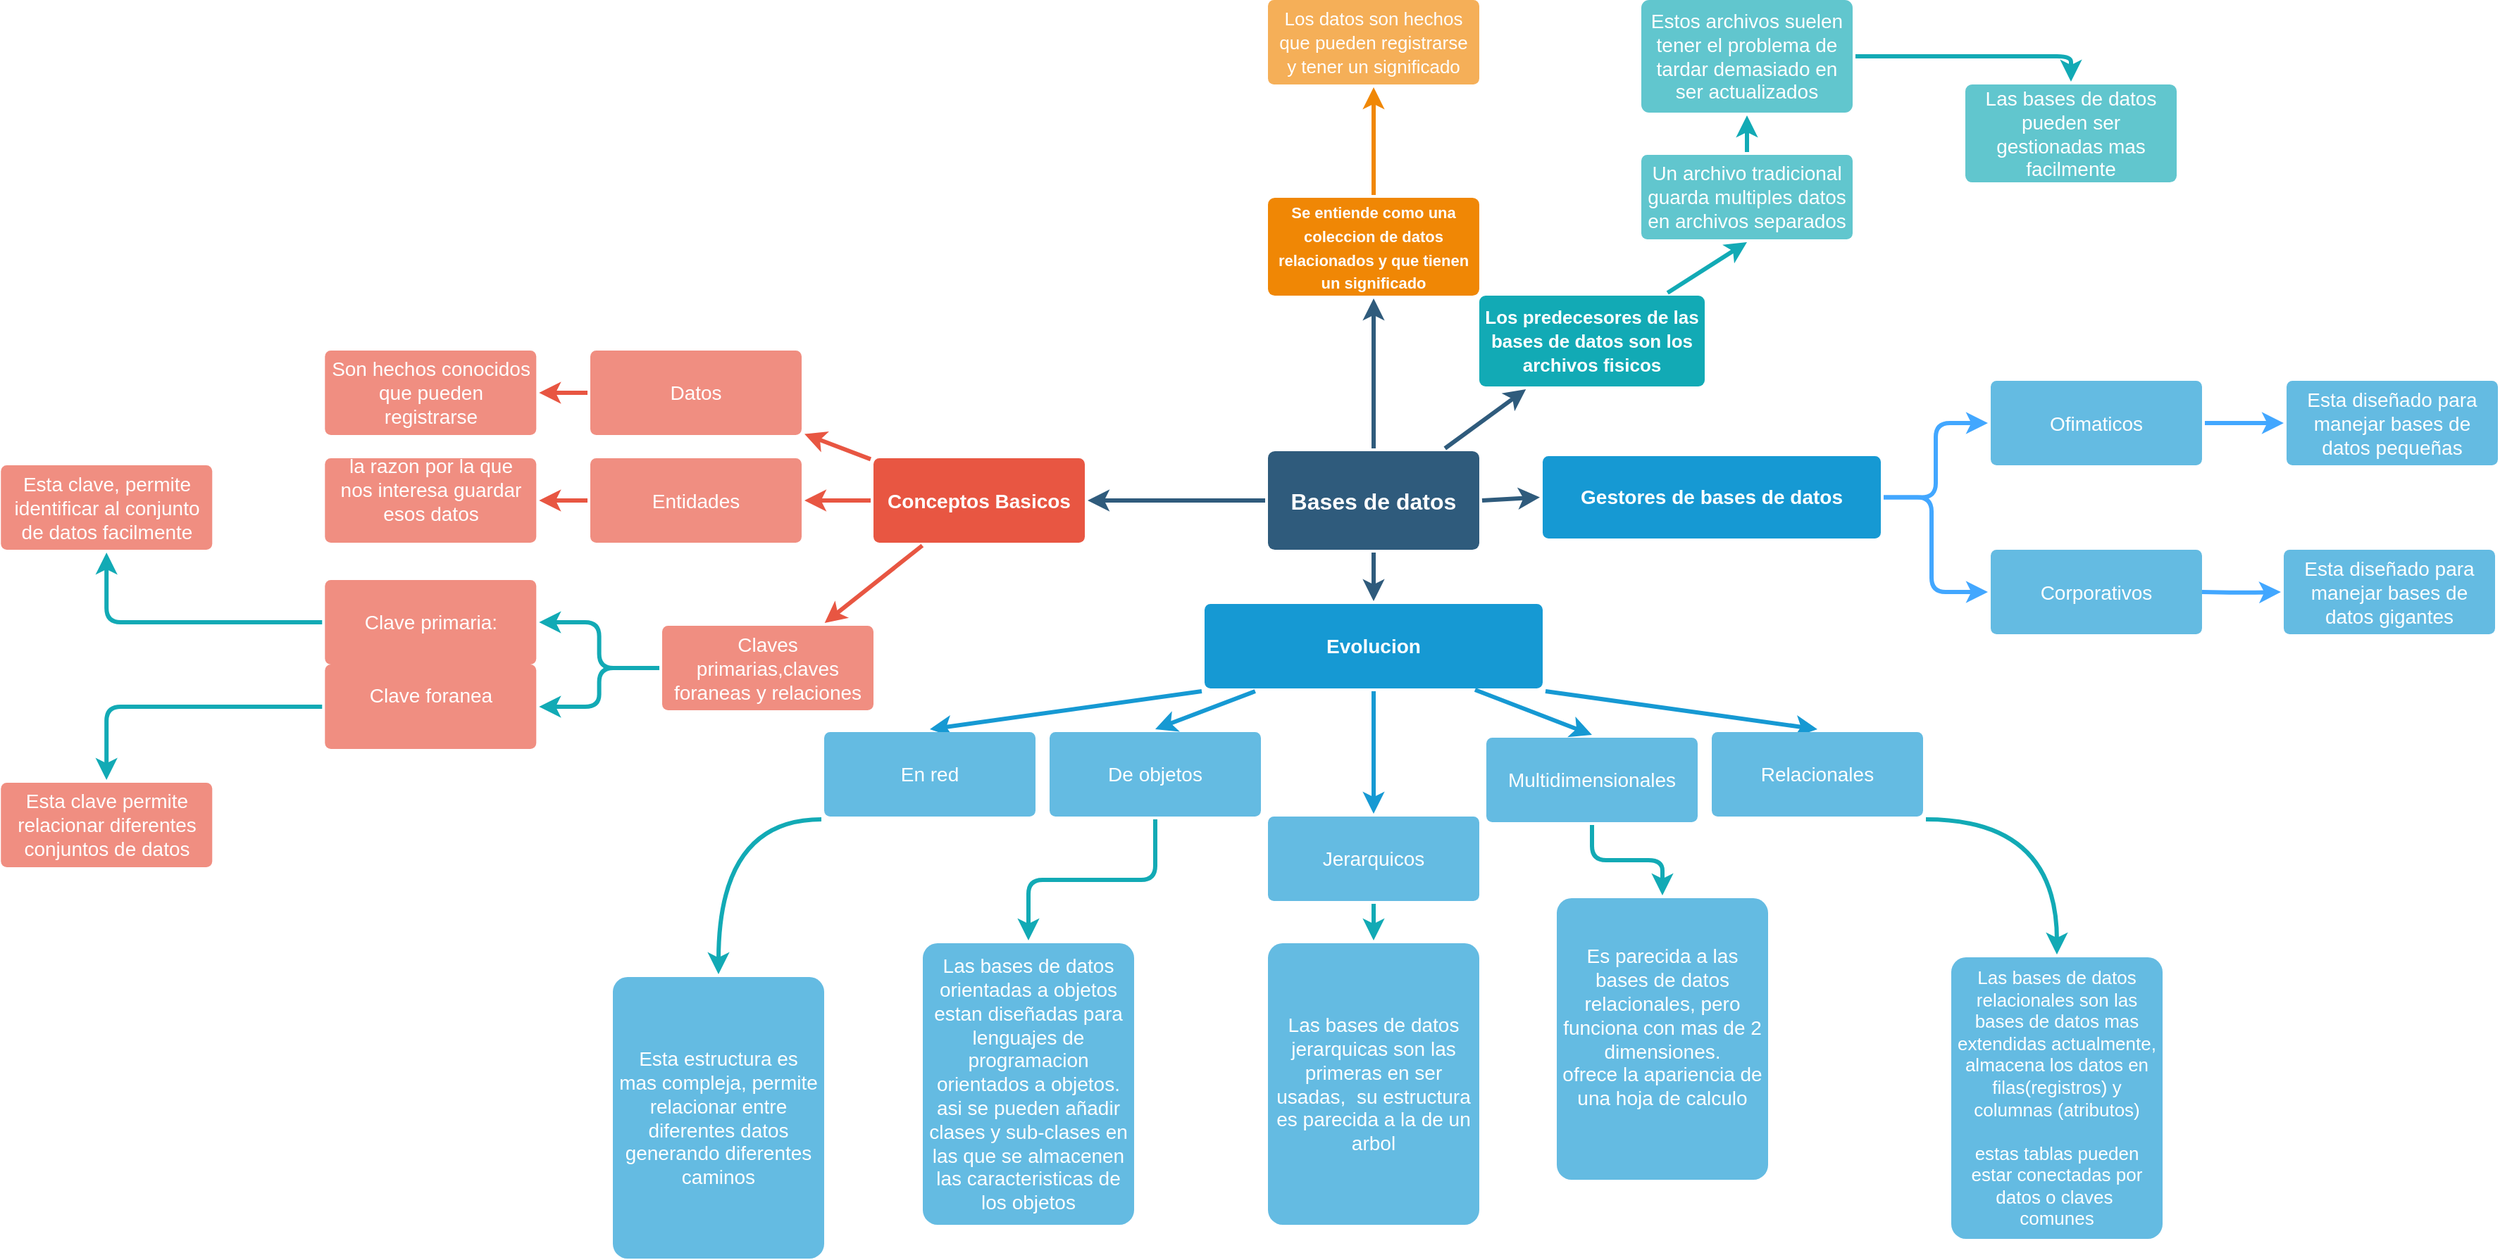 <mxfile version="15.5.8" type="github">
  <diagram id="6a731a19-8d31-9384-78a2-239565b7b9f0" name="Page-1">
    <mxGraphModel dx="2591" dy="780" grid="1" gridSize="14" guides="1" tooltips="1" connect="1" arrows="1" fold="1" page="1" pageScale="1" pageWidth="1169" pageHeight="827" background="none" math="0" shadow="0">
      <root>
        <mxCell id="0" />
        <mxCell id="1" parent="0" />
        <mxCell id="1745" value="" style="edgeStyle=none;rounded=0;jumpStyle=none;html=1;shadow=0;labelBackgroundColor=none;startArrow=none;startFill=0;endArrow=classic;endFill=1;jettySize=auto;orthogonalLoop=1;strokeColor=#2F5B7C;strokeWidth=3;fontFamily=Helvetica;fontSize=16;fontColor=#23445D;spacing=5;" parent="1" source="1749" target="1764" edge="1">
          <mxGeometry relative="1" as="geometry" />
        </mxCell>
        <mxCell id="1746" value="" style="edgeStyle=none;rounded=0;jumpStyle=none;html=1;shadow=0;labelBackgroundColor=none;startArrow=none;startFill=0;endArrow=classic;endFill=1;jettySize=auto;orthogonalLoop=1;strokeColor=#2F5B7C;strokeWidth=3;fontFamily=Helvetica;fontSize=16;fontColor=#23445D;spacing=5;" parent="1" source="1749" target="1771" edge="1">
          <mxGeometry relative="1" as="geometry" />
        </mxCell>
        <mxCell id="1747" value="" style="edgeStyle=none;rounded=0;jumpStyle=none;html=1;shadow=0;labelBackgroundColor=none;startArrow=none;startFill=0;endArrow=classic;endFill=1;jettySize=auto;orthogonalLoop=1;strokeColor=#2F5B7C;strokeWidth=3;fontFamily=Helvetica;fontSize=16;fontColor=#23445D;spacing=5;" parent="1" source="1749" target="1760" edge="1">
          <mxGeometry relative="1" as="geometry" />
        </mxCell>
        <mxCell id="1748" value="" style="edgeStyle=none;rounded=0;jumpStyle=none;html=1;shadow=0;labelBackgroundColor=none;startArrow=none;startFill=0;endArrow=classic;endFill=1;jettySize=auto;orthogonalLoop=1;strokeColor=#2F5B7C;strokeWidth=3;fontFamily=Helvetica;fontSize=16;fontColor=#23445D;spacing=5;" parent="1" source="1749" target="1753" edge="1">
          <mxGeometry relative="1" as="geometry" />
        </mxCell>
        <mxCell id="1749" value="Bases de datos" style="rounded=1;whiteSpace=wrap;html=1;shadow=0;labelBackgroundColor=none;strokeColor=none;strokeWidth=3;fillColor=#2F5B7C;fontFamily=Helvetica;fontSize=16;fontColor=#FFFFFF;align=center;fontStyle=1;spacing=5;arcSize=7;perimeterSpacing=2;" parent="1" vertex="1">
          <mxGeometry x="495" y="380.5" width="150" height="70" as="geometry" />
        </mxCell>
        <mxCell id="1750" value="" style="edgeStyle=none;rounded=1;jumpStyle=none;html=1;shadow=0;labelBackgroundColor=none;startArrow=none;startFill=0;jettySize=auto;orthogonalLoop=1;strokeColor=#E85642;strokeWidth=3;fontFamily=Helvetica;fontSize=14;fontColor=#FFFFFF;spacing=5;fontStyle=1;fillColor=#b0e3e6;" parent="1" source="1753" target="1756" edge="1">
          <mxGeometry relative="1" as="geometry" />
        </mxCell>
        <mxCell id="1751" value="" style="edgeStyle=none;rounded=1;jumpStyle=none;html=1;shadow=0;labelBackgroundColor=none;startArrow=none;startFill=0;jettySize=auto;orthogonalLoop=1;strokeColor=#E85642;strokeWidth=3;fontFamily=Helvetica;fontSize=14;fontColor=#FFFFFF;spacing=5;fontStyle=1;fillColor=#b0e3e6;" parent="1" source="1753" target="1755" edge="1">
          <mxGeometry relative="1" as="geometry" />
        </mxCell>
        <mxCell id="1752" value="" style="edgeStyle=none;rounded=1;jumpStyle=none;html=1;shadow=0;labelBackgroundColor=none;startArrow=none;startFill=0;jettySize=auto;orthogonalLoop=1;strokeColor=#E85642;strokeWidth=3;fontFamily=Helvetica;fontSize=14;fontColor=#FFFFFF;spacing=5;fontStyle=1;fillColor=#b0e3e6;" parent="1" source="1753" target="1754" edge="1">
          <mxGeometry relative="1" as="geometry" />
        </mxCell>
        <mxCell id="1753" value="&lt;div&gt;Conceptos Basicos&lt;/div&gt;" style="rounded=1;whiteSpace=wrap;html=1;shadow=0;labelBackgroundColor=none;strokeColor=none;strokeWidth=3;fillColor=#e85642;fontFamily=Helvetica;fontSize=14;fontColor=#FFFFFF;align=center;spacing=5;fontStyle=1;arcSize=7;perimeterSpacing=2;" parent="1" vertex="1">
          <mxGeometry x="215" y="385.5" width="150" height="60" as="geometry" />
        </mxCell>
        <mxCell id="L6jp1gwN16-Y71cTtxb2-1807" value="" style="edgeStyle=orthogonalEdgeStyle;rounded=1;orthogonalLoop=1;jettySize=auto;html=1;fontSize=13;strokeColor=#12AAB5;strokeWidth=3;" parent="1" source="1754" target="L6jp1gwN16-Y71cTtxb2-1806" edge="1">
          <mxGeometry relative="1" as="geometry" />
        </mxCell>
        <mxCell id="L6jp1gwN16-Y71cTtxb2-1811" value="" style="edgeStyle=orthogonalEdgeStyle;rounded=1;orthogonalLoop=1;jettySize=auto;html=1;fontSize=13;strokeColor=#12AAB5;strokeWidth=3;" parent="1" source="1754" target="L6jp1gwN16-Y71cTtxb2-1810" edge="1">
          <mxGeometry relative="1" as="geometry" />
        </mxCell>
        <mxCell id="1754" value="&lt;div&gt;Claves primarias,claves foraneas y relaciones&lt;/div&gt;" style="rounded=1;whiteSpace=wrap;html=1;shadow=0;labelBackgroundColor=none;strokeColor=none;strokeWidth=3;fillColor=#f08e81;fontFamily=Helvetica;fontSize=14;fontColor=#FFFFFF;align=center;spacing=5;fontStyle=0;arcSize=7;perimeterSpacing=2;" parent="1" vertex="1">
          <mxGeometry x="65" y="504.5" width="150" height="60" as="geometry" />
        </mxCell>
        <mxCell id="1755" value="Entidades" style="rounded=1;whiteSpace=wrap;html=1;shadow=0;labelBackgroundColor=none;strokeColor=none;strokeWidth=3;fillColor=#f08e81;fontFamily=Helvetica;fontSize=14;fontColor=#FFFFFF;align=center;spacing=5;fontStyle=0;arcSize=7;perimeterSpacing=2;" parent="1" vertex="1">
          <mxGeometry x="14" y="385.5" width="150" height="60" as="geometry" />
        </mxCell>
        <mxCell id="1756" value="Datos" style="rounded=1;whiteSpace=wrap;html=1;shadow=0;labelBackgroundColor=none;strokeColor=none;strokeWidth=3;fillColor=#f08e81;fontFamily=Helvetica;fontSize=14;fontColor=#FFFFFF;align=center;spacing=5;fontStyle=0;arcSize=7;perimeterSpacing=2;" parent="1" vertex="1">
          <mxGeometry x="14" y="309" width="150" height="60" as="geometry" />
        </mxCell>
        <mxCell id="1757" value="" style="edgeStyle=none;rounded=0;jumpStyle=none;html=1;shadow=0;labelBackgroundColor=none;startArrow=none;startFill=0;endArrow=classic;endFill=1;jettySize=auto;orthogonalLoop=1;strokeColor=#1699D3;strokeWidth=3;fontFamily=Helvetica;fontSize=14;fontColor=#FFFFFF;spacing=5;exitX=0;exitY=1;exitDx=0;exitDy=0;entryX=0.5;entryY=0;entryDx=0;entryDy=0;" parent="1" source="1760" target="1763" edge="1">
          <mxGeometry relative="1" as="geometry" />
        </mxCell>
        <mxCell id="1758" value="" style="edgeStyle=none;rounded=0;jumpStyle=none;html=1;shadow=0;labelBackgroundColor=none;startArrow=none;startFill=0;endArrow=classic;endFill=1;jettySize=auto;orthogonalLoop=1;strokeColor=#1699D3;strokeWidth=3;fontFamily=Helvetica;fontSize=14;fontColor=#FFFFFF;spacing=5;entryX=0.5;entryY=0;entryDx=0;entryDy=0;" parent="1" source="1760" target="1762" edge="1">
          <mxGeometry relative="1" as="geometry" />
        </mxCell>
        <mxCell id="1759" value="" style="edgeStyle=none;rounded=0;jumpStyle=none;html=1;shadow=0;labelBackgroundColor=none;startArrow=none;startFill=0;endArrow=classic;endFill=1;jettySize=auto;orthogonalLoop=1;strokeColor=#1699D3;strokeWidth=3;fontFamily=Helvetica;fontSize=14;fontColor=#FFFFFF;spacing=5;exitX=1;exitY=1;exitDx=0;exitDy=0;entryX=0.5;entryY=0;entryDx=0;entryDy=0;" parent="1" source="1760" target="1761" edge="1">
          <mxGeometry relative="1" as="geometry" />
        </mxCell>
        <mxCell id="1760" value="Evolucion" style="rounded=1;whiteSpace=wrap;html=1;shadow=0;labelBackgroundColor=none;strokeColor=none;strokeWidth=3;fillColor=#1699d3;fontFamily=Helvetica;fontSize=14;fontColor=#FFFFFF;align=center;spacing=5;fontStyle=1;arcSize=7;perimeterSpacing=2;" parent="1" vertex="1">
          <mxGeometry x="450" y="489" width="240" height="60" as="geometry" />
        </mxCell>
        <mxCell id="1761" value="Relacionales" style="rounded=1;whiteSpace=wrap;html=1;shadow=0;labelBackgroundColor=none;strokeColor=none;strokeWidth=3;fillColor=#64bbe2;fontFamily=Helvetica;fontSize=14;fontColor=#FFFFFF;align=center;spacing=5;arcSize=7;perimeterSpacing=2;" parent="1" vertex="1">
          <mxGeometry x="810" y="580" width="150" height="60" as="geometry" />
        </mxCell>
        <mxCell id="1762" value="De objetos" style="rounded=1;whiteSpace=wrap;html=1;shadow=0;labelBackgroundColor=none;strokeColor=none;strokeWidth=3;fillColor=#64bbe2;fontFamily=Helvetica;fontSize=14;fontColor=#FFFFFF;align=center;spacing=5;arcSize=7;perimeterSpacing=2;" parent="1" vertex="1">
          <mxGeometry x="340" y="580" width="150" height="60" as="geometry" />
        </mxCell>
        <mxCell id="1763" value="En red" style="rounded=1;whiteSpace=wrap;html=1;shadow=0;labelBackgroundColor=none;strokeColor=none;strokeWidth=3;fillColor=#64bbe2;fontFamily=Helvetica;fontSize=14;fontColor=#FFFFFF;align=center;spacing=5;arcSize=7;perimeterSpacing=2;" parent="1" vertex="1">
          <mxGeometry x="180" y="580" width="150" height="60" as="geometry" />
        </mxCell>
        <mxCell id="1764" value="&lt;font style=&quot;font-size: 11px&quot;&gt;Se entiende como una coleccion de datos relacionados y que tienen un significado&lt;/font&gt;" style="rounded=1;whiteSpace=wrap;html=1;shadow=0;labelBackgroundColor=none;strokeColor=none;strokeWidth=3;fillColor=#F08705;fontFamily=Helvetica;fontSize=14;fontColor=#FFFFFF;align=center;spacing=5;fontStyle=1;arcSize=7;perimeterSpacing=2;" parent="1" vertex="1">
          <mxGeometry x="495" y="200.5" width="150" height="69.5" as="geometry" />
        </mxCell>
        <mxCell id="1765" value="&lt;font style=&quot;font-size: 13px&quot;&gt;Los datos son hechos que pueden registrarse y tener un significado&lt;/font&gt;" style="rounded=1;whiteSpace=wrap;html=1;shadow=0;labelBackgroundColor=none;strokeColor=none;strokeWidth=3;fillColor=#f5af58;fontFamily=Helvetica;fontSize=14;fontColor=#FFFFFF;align=center;spacing=5;arcSize=7;perimeterSpacing=2;" parent="1" vertex="1">
          <mxGeometry x="495" y="60" width="150" height="60" as="geometry" />
        </mxCell>
        <mxCell id="1766" value="" style="edgeStyle=none;rounded=0;jumpStyle=none;html=1;shadow=0;labelBackgroundColor=none;startArrow=none;startFill=0;endArrow=classic;endFill=1;jettySize=auto;orthogonalLoop=1;strokeColor=#F08705;strokeWidth=3;fontFamily=Helvetica;fontSize=14;fontColor=#FFFFFF;spacing=5;" parent="1" source="1764" target="1765" edge="1">
          <mxGeometry relative="1" as="geometry" />
        </mxCell>
        <mxCell id="1771" value="&lt;font style=&quot;font-size: 13px&quot;&gt;Los predecesores de las bases de datos son los archivos fisicos&lt;/font&gt;" style="rounded=1;whiteSpace=wrap;html=1;shadow=0;labelBackgroundColor=none;strokeColor=none;strokeWidth=3;fillColor=#12aab5;fontFamily=Helvetica;fontSize=14;fontColor=#FFFFFF;align=center;spacing=5;fontStyle=1;arcSize=7;perimeterSpacing=2;" parent="1" vertex="1">
          <mxGeometry x="645" y="270" width="160" height="64.5" as="geometry" />
        </mxCell>
        <mxCell id="1774" value="Las bases de datos pueden ser gestionadas mas facilmente" style="rounded=1;whiteSpace=wrap;html=1;shadow=0;labelBackgroundColor=none;strokeColor=none;strokeWidth=3;fillColor=#61c6ce;fontFamily=Helvetica;fontSize=14;fontColor=#FFFFFF;align=center;spacing=5;fontStyle=0;arcSize=7;perimeterSpacing=2;" parent="1" vertex="1">
          <mxGeometry x="990" y="120" width="150" height="69.5" as="geometry" />
        </mxCell>
        <mxCell id="L6jp1gwN16-Y71cTtxb2-1781" style="edgeStyle=orthogonalEdgeStyle;rounded=1;orthogonalLoop=1;jettySize=auto;html=1;exitX=1;exitY=0.5;exitDx=0;exitDy=0;entryX=0.5;entryY=0;entryDx=0;entryDy=0;fontSize=13;strokeColor=#12AAB5;strokeWidth=3;" parent="1" source="1776" target="1774" edge="1">
          <mxGeometry relative="1" as="geometry">
            <Array as="points">
              <mxPoint x="1065" y="100" />
            </Array>
          </mxGeometry>
        </mxCell>
        <mxCell id="1776" value="Estos archivos suelen tener el problema de tardar demasiado en ser actualizados" style="rounded=1;whiteSpace=wrap;html=1;shadow=0;labelBackgroundColor=none;strokeColor=none;strokeWidth=3;fillColor=#61c6ce;fontFamily=Helvetica;fontSize=14;fontColor=#FFFFFF;align=center;spacing=5;fontStyle=0;arcSize=7;perimeterSpacing=2;" parent="1" vertex="1">
          <mxGeometry x="760" y="60" width="150" height="80" as="geometry" />
        </mxCell>
        <mxCell id="1777" value="" style="edgeStyle=none;rounded=1;jumpStyle=none;html=1;shadow=0;labelBackgroundColor=none;startArrow=none;startFill=0;jettySize=auto;orthogonalLoop=1;strokeColor=#12AAB5;strokeWidth=3;fontFamily=Helvetica;fontSize=14;fontColor=#FFFFFF;spacing=5;fontStyle=1;fillColor=#b0e3e6;exitX=0.5;exitY=0;exitDx=0;exitDy=0;" parent="1" source="1778" target="1776" edge="1">
          <mxGeometry relative="1" as="geometry" />
        </mxCell>
        <mxCell id="1778" value="Un archivo tradicional guarda multiples datos en archivos separados" style="rounded=1;whiteSpace=wrap;html=1;shadow=0;labelBackgroundColor=none;strokeColor=none;strokeWidth=3;fillColor=#61c6ce;fontFamily=Helvetica;fontSize=14;fontColor=#FFFFFF;align=center;spacing=5;fontStyle=0;arcSize=7;perimeterSpacing=2;" parent="1" vertex="1">
          <mxGeometry x="760" y="170" width="150" height="60" as="geometry" />
        </mxCell>
        <mxCell id="1779" value="" style="edgeStyle=none;rounded=1;jumpStyle=none;html=1;shadow=0;labelBackgroundColor=none;startArrow=none;startFill=0;jettySize=auto;orthogonalLoop=1;strokeColor=#12AAB5;strokeWidth=3;fontFamily=Helvetica;fontSize=14;fontColor=#FFFFFF;spacing=5;fontStyle=1;fillColor=#b0e3e6;entryX=0.5;entryY=1;entryDx=0;entryDy=0;" parent="1" source="1771" target="1778" edge="1">
          <mxGeometry relative="1" as="geometry" />
        </mxCell>
        <mxCell id="L6jp1gwN16-Y71cTtxb2-1782" value="" style="edgeStyle=none;rounded=0;jumpStyle=none;html=1;shadow=0;labelBackgroundColor=none;startArrow=none;startFill=0;endArrow=classic;endFill=1;jettySize=auto;orthogonalLoop=1;strokeColor=#1699D3;strokeWidth=3;fontFamily=Helvetica;fontSize=14;fontColor=#FFFFFF;spacing=5;exitX=0.795;exitY=0.984;exitDx=0;exitDy=0;exitPerimeter=0;entryX=0.5;entryY=0;entryDx=0;entryDy=0;" parent="1" source="1760" target="L6jp1gwN16-Y71cTtxb2-1783" edge="1">
          <mxGeometry relative="1" as="geometry">
            <mxPoint x="631" y="513" as="sourcePoint" />
          </mxGeometry>
        </mxCell>
        <mxCell id="L6jp1gwN16-Y71cTtxb2-1783" value="Multidimensionales" style="rounded=1;whiteSpace=wrap;html=1;shadow=0;labelBackgroundColor=none;strokeColor=none;strokeWidth=3;fillColor=#64bbe2;fontFamily=Helvetica;fontSize=14;fontColor=#FFFFFF;align=center;spacing=5;arcSize=7;perimeterSpacing=2;" parent="1" vertex="1">
          <mxGeometry x="650" y="584" width="150" height="60" as="geometry" />
        </mxCell>
        <mxCell id="L6jp1gwN16-Y71cTtxb2-1784" value="" style="edgeStyle=none;rounded=0;jumpStyle=none;html=1;shadow=0;labelBackgroundColor=none;startArrow=none;startFill=0;endArrow=classic;endFill=1;jettySize=auto;orthogonalLoop=1;strokeColor=#1699D3;strokeWidth=3;fontFamily=Helvetica;fontSize=14;fontColor=#FFFFFF;spacing=5;" parent="1" source="1760" target="L6jp1gwN16-Y71cTtxb2-1785" edge="1">
          <mxGeometry relative="1" as="geometry">
            <mxPoint x="590" y="562" as="sourcePoint" />
          </mxGeometry>
        </mxCell>
        <mxCell id="L6jp1gwN16-Y71cTtxb2-1788" value="" style="edgeStyle=orthogonalEdgeStyle;rounded=1;orthogonalLoop=1;jettySize=auto;html=1;fontSize=13;strokeColor=#12AAB5;strokeWidth=3;" parent="1" source="L6jp1gwN16-Y71cTtxb2-1785" target="L6jp1gwN16-Y71cTtxb2-1786" edge="1">
          <mxGeometry relative="1" as="geometry" />
        </mxCell>
        <mxCell id="L6jp1gwN16-Y71cTtxb2-1785" value="Jerarquicos" style="rounded=1;whiteSpace=wrap;html=1;shadow=0;labelBackgroundColor=none;strokeColor=none;strokeWidth=3;fillColor=#64bbe2;fontFamily=Helvetica;fontSize=14;fontColor=#FFFFFF;align=center;spacing=5;arcSize=7;perimeterSpacing=2;" parent="1" vertex="1">
          <mxGeometry x="495" y="640" width="150" height="60" as="geometry" />
        </mxCell>
        <mxCell id="L6jp1gwN16-Y71cTtxb2-1786" value="Las bases de datos jerarquicas son las primeras en ser usadas,&amp;nbsp; su estructura es parecida a la de un arbol" style="rounded=1;whiteSpace=wrap;html=1;shadow=0;labelBackgroundColor=none;strokeColor=none;strokeWidth=3;fillColor=#64bbe2;fontFamily=Helvetica;fontSize=14;fontColor=#FFFFFF;align=center;spacing=5;arcSize=7;perimeterSpacing=2;" parent="1" vertex="1">
          <mxGeometry x="495" y="730" width="150" height="200" as="geometry" />
        </mxCell>
        <mxCell id="L6jp1gwN16-Y71cTtxb2-1789" value="" style="edgeStyle=orthogonalEdgeStyle;orthogonalLoop=1;jettySize=auto;html=1;fontSize=13;strokeColor=#12AAB5;strokeWidth=3;exitX=0;exitY=1;exitDx=0;exitDy=0;curved=1;" parent="1" source="1763" target="L6jp1gwN16-Y71cTtxb2-1790" edge="1">
          <mxGeometry relative="1" as="geometry">
            <mxPoint x="105" y="706" as="sourcePoint" />
            <Array as="points">
              <mxPoint x="105" y="642" />
            </Array>
          </mxGeometry>
        </mxCell>
        <mxCell id="L6jp1gwN16-Y71cTtxb2-1790" value="Esta estructura es mas compleja, permite relacionar entre diferentes datos generando diferentes caminos" style="rounded=1;whiteSpace=wrap;html=1;shadow=0;labelBackgroundColor=none;strokeColor=none;strokeWidth=3;fillColor=#64bbe2;fontFamily=Helvetica;fontSize=14;fontColor=#FFFFFF;align=center;spacing=5;arcSize=7;perimeterSpacing=2;" parent="1" vertex="1">
          <mxGeometry x="30" y="754" width="150" height="200" as="geometry" />
        </mxCell>
        <mxCell id="L6jp1gwN16-Y71cTtxb2-1791" value="" style="edgeStyle=orthogonalEdgeStyle;orthogonalLoop=1;jettySize=auto;html=1;fontSize=13;strokeColor=#12AAB5;strokeWidth=3;exitX=1;exitY=1;exitDx=0;exitDy=0;curved=1;" parent="1" source="1761" target="L6jp1gwN16-Y71cTtxb2-1792" edge="1">
          <mxGeometry relative="1" as="geometry">
            <mxPoint x="815" y="690" as="sourcePoint" />
          </mxGeometry>
        </mxCell>
        <mxCell id="L6jp1gwN16-Y71cTtxb2-1792" value="&lt;div style=&quot;font-size: 13px&quot;&gt;&lt;font style=&quot;font-size: 13px&quot;&gt;Las bases de datos relacionales son las bases de datos mas extendidas actualmente, almacena los datos en filas(registros) y columnas (atributos)&lt;/font&gt;&lt;/div&gt;&lt;div style=&quot;font-size: 13px&quot;&gt;&lt;font style=&quot;font-size: 13px&quot;&gt;&lt;br&gt;&lt;/font&gt;&lt;/div&gt;&lt;div style=&quot;font-size: 13px&quot;&gt;&lt;font style=&quot;font-size: 13px&quot;&gt;estas tablas pueden estar conectadas por datos o claves&amp;nbsp; comunes&lt;/font&gt;&lt;br&gt;&lt;/div&gt;" style="rounded=1;whiteSpace=wrap;html=1;shadow=0;labelBackgroundColor=none;strokeColor=none;strokeWidth=3;fillColor=#64bbe2;fontFamily=Helvetica;fontSize=14;fontColor=#FFFFFF;align=center;spacing=5;arcSize=7;perimeterSpacing=2;" parent="1" vertex="1">
          <mxGeometry x="980" y="740" width="150" height="200" as="geometry" />
        </mxCell>
        <mxCell id="L6jp1gwN16-Y71cTtxb2-1793" style="edgeStyle=orthogonalEdgeStyle;curved=1;orthogonalLoop=1;jettySize=auto;html=1;entryX=1;entryY=1;entryDx=0;entryDy=0;fontSize=13;strokeColor=#12AAB5;strokeWidth=3;" parent="1" target="1761" edge="1">
          <mxGeometry relative="1" as="geometry">
            <mxPoint x="962" y="642" as="sourcePoint" />
          </mxGeometry>
        </mxCell>
        <mxCell id="L6jp1gwN16-Y71cTtxb2-1794" value="" style="edgeStyle=orthogonalEdgeStyle;rounded=1;orthogonalLoop=1;jettySize=auto;html=1;fontSize=13;strokeColor=#12AAB5;strokeWidth=3;exitX=0.5;exitY=1;exitDx=0;exitDy=0;" parent="1" source="L6jp1gwN16-Y71cTtxb2-1783" target="L6jp1gwN16-Y71cTtxb2-1795" edge="1">
          <mxGeometry relative="1" as="geometry">
            <mxPoint x="750" y="650" as="sourcePoint" />
          </mxGeometry>
        </mxCell>
        <mxCell id="L6jp1gwN16-Y71cTtxb2-1795" value="&lt;div&gt;Es parecida a las bases de datos relacionales, pero funciona con mas de 2 dimensiones. &lt;br&gt;&lt;/div&gt;&lt;div&gt;ofrece la apariencia de una hoja de calculo&lt;/div&gt;&lt;div&gt;&lt;br&gt;&lt;/div&gt;" style="rounded=1;whiteSpace=wrap;html=1;shadow=0;labelBackgroundColor=none;strokeColor=none;strokeWidth=3;fillColor=#64bbe2;fontFamily=Helvetica;fontSize=14;fontColor=#FFFFFF;align=center;spacing=5;arcSize=7;perimeterSpacing=2;" parent="1" vertex="1">
          <mxGeometry x="700" y="698" width="150" height="200" as="geometry" />
        </mxCell>
        <mxCell id="L6jp1gwN16-Y71cTtxb2-1796" value="" style="edgeStyle=orthogonalEdgeStyle;rounded=1;orthogonalLoop=1;jettySize=auto;html=1;fontSize=13;strokeColor=#12AAB5;strokeWidth=3;exitX=0.5;exitY=1;exitDx=0;exitDy=0;" parent="1" source="1762" target="L6jp1gwN16-Y71cTtxb2-1797" edge="1">
          <mxGeometry relative="1" as="geometry">
            <mxPoint x="390" y="660" as="sourcePoint" />
          </mxGeometry>
        </mxCell>
        <mxCell id="L6jp1gwN16-Y71cTtxb2-1797" value="Las bases de datos orientadas a objetos estan diseñadas para lenguajes de programacion orientados a objetos. asi se pueden añadir clases y sub-clases en las que se almacenen las caracteristicas de los objetos" style="rounded=1;whiteSpace=wrap;html=1;shadow=0;labelBackgroundColor=none;strokeColor=none;strokeWidth=3;fillColor=#64bbe2;fontFamily=Helvetica;fontSize=14;fontColor=#FFFFFF;align=center;spacing=5;arcSize=7;perimeterSpacing=2;" parent="1" vertex="1">
          <mxGeometry x="250" y="730" width="150" height="200" as="geometry" />
        </mxCell>
        <mxCell id="L6jp1gwN16-Y71cTtxb2-1800" value="" style="edgeStyle=none;rounded=1;jumpStyle=none;html=1;shadow=0;labelBackgroundColor=none;startArrow=none;startFill=0;jettySize=auto;orthogonalLoop=1;strokeColor=#E85642;strokeWidth=3;fontFamily=Helvetica;fontSize=14;fontColor=#FFFFFF;spacing=5;fontStyle=1;fillColor=#b0e3e6;exitX=0;exitY=0.5;exitDx=0;exitDy=0;" parent="1" source="1756" target="L6jp1gwN16-Y71cTtxb2-1801" edge="1">
          <mxGeometry relative="1" as="geometry">
            <mxPoint x="253.359" y="299" as="sourcePoint" />
          </mxGeometry>
        </mxCell>
        <mxCell id="L6jp1gwN16-Y71cTtxb2-1801" value="&lt;div&gt;Son hechos conocidos que pueden registrarse&lt;/div&gt;" style="rounded=1;whiteSpace=wrap;html=1;shadow=0;labelBackgroundColor=none;strokeColor=none;strokeWidth=3;fillColor=#f08e81;fontFamily=Helvetica;fontSize=14;fontColor=#FFFFFF;align=center;spacing=5;fontStyle=0;arcSize=7;perimeterSpacing=2;" parent="1" vertex="1">
          <mxGeometry x="-174.36" y="309" width="150" height="60" as="geometry" />
        </mxCell>
        <mxCell id="L6jp1gwN16-Y71cTtxb2-1802" value="" style="edgeStyle=none;rounded=1;jumpStyle=none;html=1;shadow=0;labelBackgroundColor=none;startArrow=none;startFill=0;jettySize=auto;orthogonalLoop=1;strokeColor=#E85642;strokeWidth=3;fontFamily=Helvetica;fontSize=14;fontColor=#FFFFFF;spacing=5;fontStyle=1;fillColor=#b0e3e6;exitX=0;exitY=0.5;exitDx=0;exitDy=0;" parent="1" source="1755" target="L6jp1gwN16-Y71cTtxb2-1803" edge="1">
          <mxGeometry relative="1" as="geometry">
            <mxPoint x="13.999" y="514.5" as="sourcePoint" />
          </mxGeometry>
        </mxCell>
        <mxCell id="L6jp1gwN16-Y71cTtxb2-1803" value="&lt;div&gt;la razon por la que nos interesa guardar esos datos&lt;/div&gt;&lt;div&gt;&lt;br&gt;&lt;/div&gt;" style="rounded=1;whiteSpace=wrap;html=1;shadow=0;labelBackgroundColor=none;strokeColor=none;strokeWidth=3;fillColor=#f08e81;fontFamily=Helvetica;fontSize=14;fontColor=#FFFFFF;align=center;spacing=5;fontStyle=0;arcSize=7;perimeterSpacing=2;" parent="1" vertex="1">
          <mxGeometry x="-174.36" y="385.5" width="150" height="60" as="geometry" />
        </mxCell>
        <mxCell id="L6jp1gwN16-Y71cTtxb2-1809" value="" style="edgeStyle=orthogonalEdgeStyle;rounded=1;orthogonalLoop=1;jettySize=auto;html=1;fontSize=13;strokeColor=#12AAB5;strokeWidth=3;" parent="1" source="L6jp1gwN16-Y71cTtxb2-1806" target="L6jp1gwN16-Y71cTtxb2-1808" edge="1">
          <mxGeometry relative="1" as="geometry" />
        </mxCell>
        <mxCell id="L6jp1gwN16-Y71cTtxb2-1806" value="Clave primaria: " style="rounded=1;whiteSpace=wrap;html=1;shadow=0;labelBackgroundColor=none;strokeColor=none;strokeWidth=3;fillColor=#f08e81;fontFamily=Helvetica;fontSize=14;fontColor=#FFFFFF;align=center;spacing=5;fontStyle=0;arcSize=7;perimeterSpacing=2;" parent="1" vertex="1">
          <mxGeometry x="-174.36" y="472" width="150" height="60" as="geometry" />
        </mxCell>
        <mxCell id="L6jp1gwN16-Y71cTtxb2-1808" value="&lt;div&gt;Esta clave, permite identificar al conjunto de datos facilmente&lt;/div&gt;" style="rounded=1;whiteSpace=wrap;html=1;shadow=0;labelBackgroundColor=none;strokeColor=none;strokeWidth=3;fillColor=#f08e81;fontFamily=Helvetica;fontSize=14;fontColor=#FFFFFF;align=center;spacing=5;fontStyle=0;arcSize=7;perimeterSpacing=2;" parent="1" vertex="1">
          <mxGeometry x="-404.36" y="390.5" width="150" height="60" as="geometry" />
        </mxCell>
        <mxCell id="L6jp1gwN16-Y71cTtxb2-1813" value="" style="edgeStyle=orthogonalEdgeStyle;rounded=1;orthogonalLoop=1;jettySize=auto;html=1;fontSize=13;strokeColor=#12AAB5;strokeWidth=3;" parent="1" source="L6jp1gwN16-Y71cTtxb2-1810" target="L6jp1gwN16-Y71cTtxb2-1812" edge="1">
          <mxGeometry relative="1" as="geometry" />
        </mxCell>
        <mxCell id="L6jp1gwN16-Y71cTtxb2-1810" value="&lt;div&gt;Clave foranea&lt;/div&gt;&lt;div&gt;&lt;br&gt;&lt;/div&gt;" style="rounded=1;whiteSpace=wrap;html=1;shadow=0;labelBackgroundColor=none;strokeColor=none;strokeWidth=3;fillColor=#f08e81;fontFamily=Helvetica;fontSize=14;fontColor=#FFFFFF;align=center;spacing=5;fontStyle=0;arcSize=7;perimeterSpacing=2;" parent="1" vertex="1">
          <mxGeometry x="-174.36" y="532" width="150" height="60" as="geometry" />
        </mxCell>
        <mxCell id="L6jp1gwN16-Y71cTtxb2-1812" value="&lt;div&gt;Esta clave permite relacionar diferentes conjuntos de datos&lt;/div&gt;" style="rounded=1;whiteSpace=wrap;html=1;shadow=0;labelBackgroundColor=none;strokeColor=none;strokeWidth=3;fillColor=#f08e81;fontFamily=Helvetica;fontSize=14;fontColor=#FFFFFF;align=center;spacing=5;fontStyle=0;arcSize=7;perimeterSpacing=2;" parent="1" vertex="1">
          <mxGeometry x="-404.36" y="616" width="150" height="60" as="geometry" />
        </mxCell>
        <mxCell id="L6jp1gwN16-Y71cTtxb2-1815" value="" style="edgeStyle=none;rounded=0;jumpStyle=none;html=1;shadow=0;labelBackgroundColor=none;startArrow=none;startFill=0;endArrow=classic;endFill=1;jettySize=auto;orthogonalLoop=1;strokeColor=#2F5B7C;strokeWidth=3;fontFamily=Helvetica;fontSize=16;fontColor=#23445D;spacing=5;entryX=0;entryY=0.5;entryDx=0;entryDy=0;exitX=1;exitY=0.5;exitDx=0;exitDy=0;" parent="1" source="1749" target="L6jp1gwN16-Y71cTtxb2-1816" edge="1">
          <mxGeometry relative="1" as="geometry">
            <mxPoint x="820" y="354" as="sourcePoint" />
          </mxGeometry>
        </mxCell>
        <mxCell id="7yV3Kuwh0w_8zXOgz4O_-1780" style="edgeStyle=orthogonalEdgeStyle;rounded=1;orthogonalLoop=1;jettySize=auto;html=1;exitX=1;exitY=0.5;exitDx=0;exitDy=0;strokeWidth=3;strokeColor=#42A7FF;" edge="1" parent="1" source="L6jp1gwN16-Y71cTtxb2-1816" target="7yV3Kuwh0w_8zXOgz4O_-1779">
          <mxGeometry relative="1" as="geometry" />
        </mxCell>
        <mxCell id="7yV3Kuwh0w_8zXOgz4O_-1784" style="edgeStyle=orthogonalEdgeStyle;rounded=1;orthogonalLoop=1;jettySize=auto;html=1;entryX=0;entryY=0.5;entryDx=0;entryDy=0;strokeColor=#42A7FF;strokeWidth=3;" edge="1" parent="1" source="L6jp1gwN16-Y71cTtxb2-1816" target="7yV3Kuwh0w_8zXOgz4O_-1782">
          <mxGeometry relative="1" as="geometry">
            <Array as="points">
              <mxPoint x="966" y="413" />
              <mxPoint x="966" y="481" />
            </Array>
          </mxGeometry>
        </mxCell>
        <mxCell id="L6jp1gwN16-Y71cTtxb2-1816" value="&lt;div&gt;Gestores de bases de datos&lt;/div&gt;" style="rounded=1;whiteSpace=wrap;html=1;shadow=0;labelBackgroundColor=none;strokeColor=none;strokeWidth=3;fillColor=#1699d3;fontFamily=Helvetica;fontSize=14;fontColor=#FFFFFF;align=center;spacing=5;fontStyle=1;arcSize=7;perimeterSpacing=2;" parent="1" vertex="1">
          <mxGeometry x="690" y="384" width="240" height="58.5" as="geometry" />
        </mxCell>
        <mxCell id="7yV3Kuwh0w_8zXOgz4O_-1786" style="edgeStyle=orthogonalEdgeStyle;rounded=1;orthogonalLoop=1;jettySize=auto;html=1;exitX=1;exitY=0.5;exitDx=0;exitDy=0;entryX=0;entryY=0.5;entryDx=0;entryDy=0;strokeColor=#42A7FF;strokeWidth=3;" edge="1" parent="1" source="7yV3Kuwh0w_8zXOgz4O_-1779" target="7yV3Kuwh0w_8zXOgz4O_-1785">
          <mxGeometry relative="1" as="geometry" />
        </mxCell>
        <mxCell id="7yV3Kuwh0w_8zXOgz4O_-1779" value="&lt;div&gt;Ofimaticos&lt;/div&gt;" style="rounded=1;whiteSpace=wrap;html=1;shadow=0;labelBackgroundColor=none;strokeColor=none;strokeWidth=3;fillColor=#64bbe2;fontFamily=Helvetica;fontSize=14;fontColor=#FFFFFF;align=center;spacing=5;arcSize=7;perimeterSpacing=2;" vertex="1" parent="1">
          <mxGeometry x="1008" y="330.5" width="150" height="60" as="geometry" />
        </mxCell>
        <mxCell id="7yV3Kuwh0w_8zXOgz4O_-1782" value="Corporativos" style="rounded=1;whiteSpace=wrap;html=1;shadow=0;labelBackgroundColor=none;strokeColor=none;strokeWidth=3;fillColor=#64bbe2;fontFamily=Helvetica;fontSize=14;fontColor=#FFFFFF;align=center;spacing=5;arcSize=7;perimeterSpacing=2;" vertex="1" parent="1">
          <mxGeometry x="1008" y="450.5" width="150" height="60" as="geometry" />
        </mxCell>
        <mxCell id="7yV3Kuwh0w_8zXOgz4O_-1785" value="Esta diseñado para manejar bases de datos pequeñas" style="rounded=1;whiteSpace=wrap;html=1;shadow=0;labelBackgroundColor=none;strokeColor=none;strokeWidth=3;fillColor=#64bbe2;fontFamily=Helvetica;fontSize=14;fontColor=#FFFFFF;align=center;spacing=5;arcSize=7;perimeterSpacing=2;" vertex="1" parent="1">
          <mxGeometry x="1218" y="330.5" width="150" height="60" as="geometry" />
        </mxCell>
        <mxCell id="7yV3Kuwh0w_8zXOgz4O_-1789" style="edgeStyle=orthogonalEdgeStyle;rounded=1;orthogonalLoop=1;jettySize=auto;html=1;exitX=1;exitY=0.5;exitDx=0;exitDy=0;entryX=0;entryY=0.5;entryDx=0;entryDy=0;strokeColor=#42A7FF;strokeWidth=3;" edge="1" parent="1" target="7yV3Kuwh0w_8zXOgz4O_-1790">
          <mxGeometry relative="1" as="geometry">
            <mxPoint x="1158" y="480.5" as="sourcePoint" />
          </mxGeometry>
        </mxCell>
        <mxCell id="7yV3Kuwh0w_8zXOgz4O_-1790" value="Esta diseñado para manejar bases de datos gigantes" style="rounded=1;whiteSpace=wrap;html=1;shadow=0;labelBackgroundColor=none;strokeColor=none;strokeWidth=3;fillColor=#64bbe2;fontFamily=Helvetica;fontSize=14;fontColor=#FFFFFF;align=center;spacing=5;arcSize=7;perimeterSpacing=2;" vertex="1" parent="1">
          <mxGeometry x="1216" y="450.5" width="150" height="60" as="geometry" />
        </mxCell>
      </root>
    </mxGraphModel>
  </diagram>
</mxfile>
